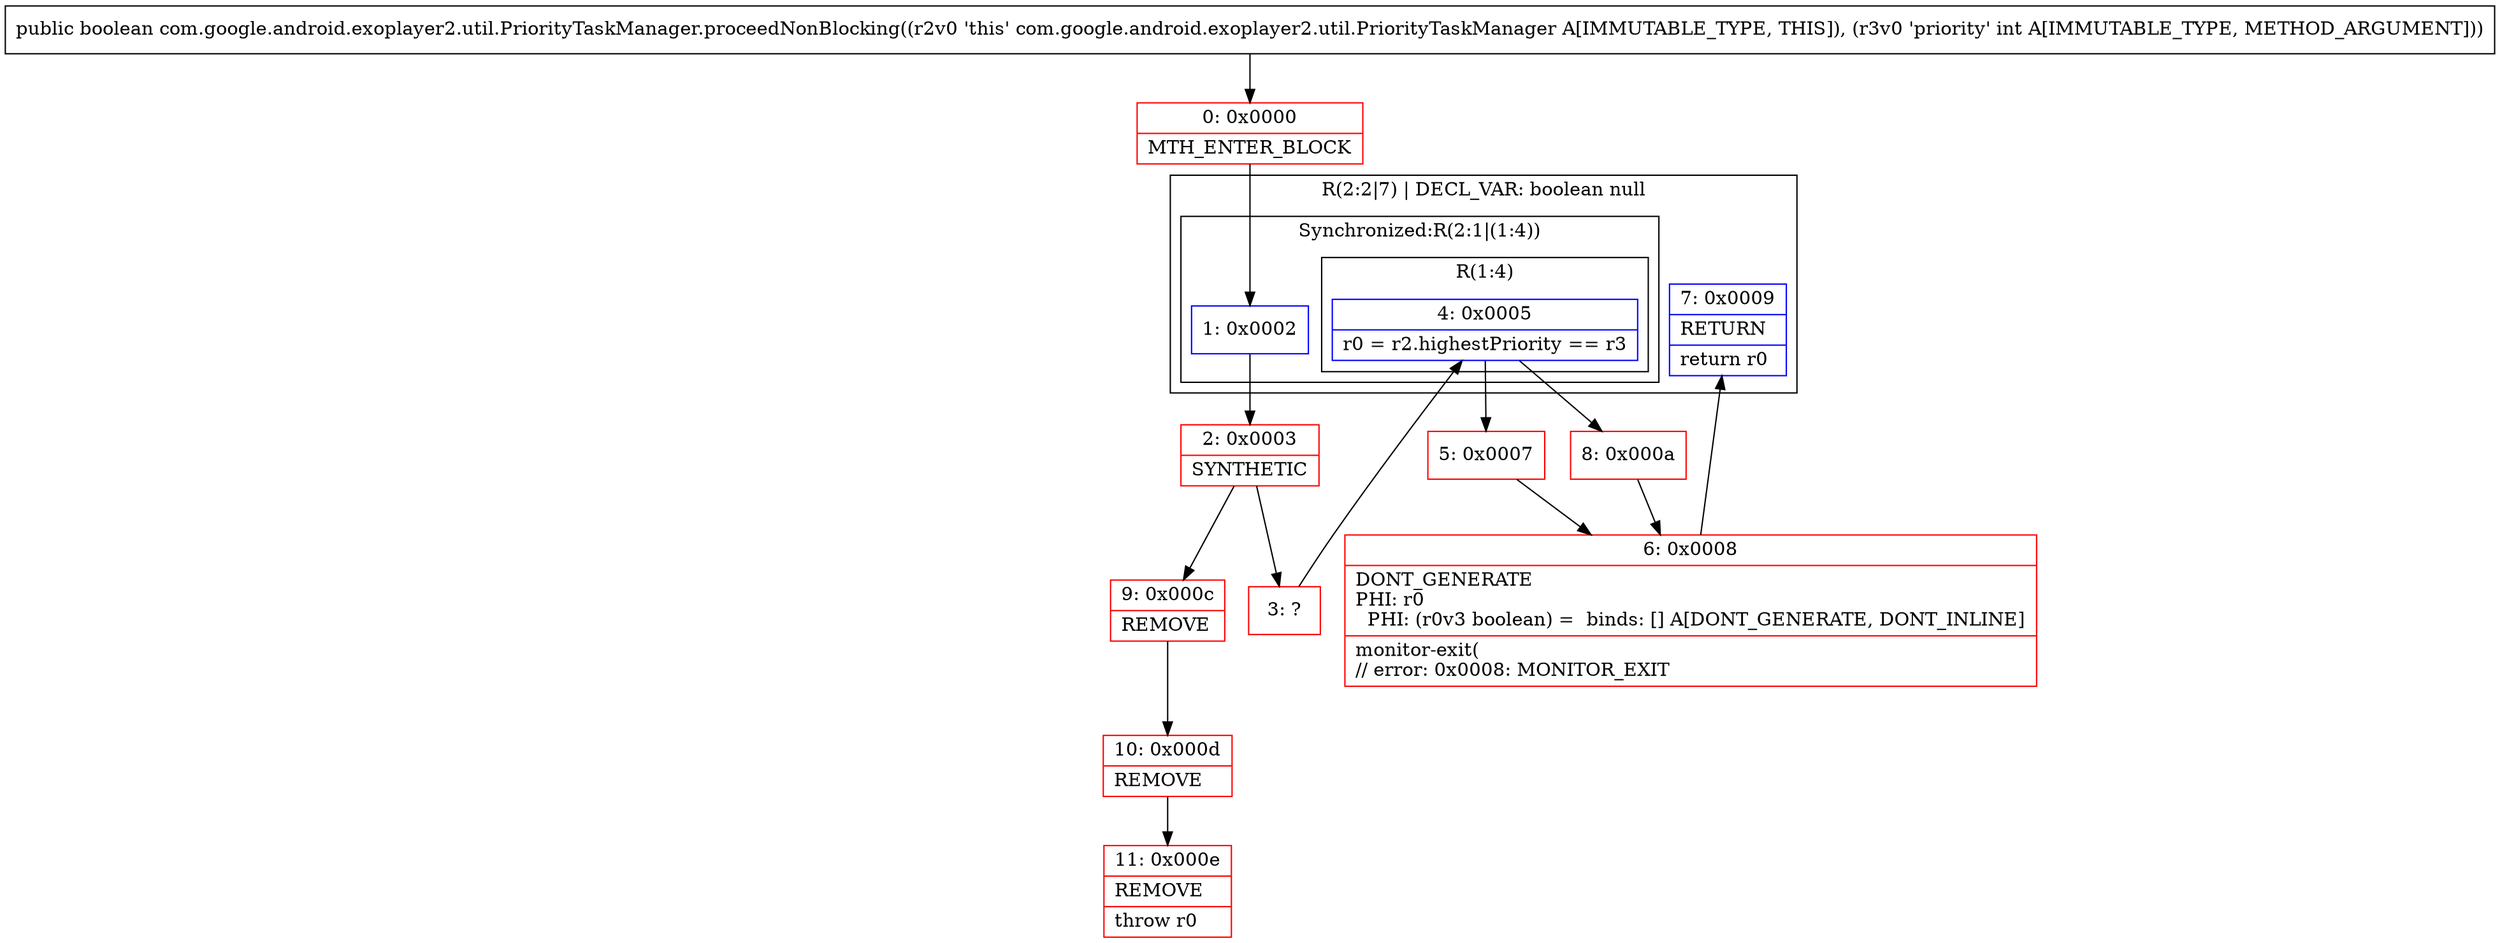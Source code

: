 digraph "CFG forcom.google.android.exoplayer2.util.PriorityTaskManager.proceedNonBlocking(I)Z" {
subgraph cluster_Region_1122764151 {
label = "R(2:2|7) | DECL_VAR: boolean null\l";
node [shape=record,color=blue];
subgraph cluster_SynchronizedRegion_664419081 {
label = "Synchronized:R(2:1|(1:4))";
node [shape=record,color=blue];
Node_1 [shape=record,label="{1\:\ 0x0002}"];
subgraph cluster_Region_1391043526 {
label = "R(1:4)";
node [shape=record,color=blue];
Node_4 [shape=record,label="{4\:\ 0x0005|r0 = r2.highestPriority == r3\l}"];
}
}
Node_7 [shape=record,label="{7\:\ 0x0009|RETURN\l|return r0\l}"];
}
Node_0 [shape=record,color=red,label="{0\:\ 0x0000|MTH_ENTER_BLOCK\l}"];
Node_2 [shape=record,color=red,label="{2\:\ 0x0003|SYNTHETIC\l}"];
Node_3 [shape=record,color=red,label="{3\:\ ?}"];
Node_5 [shape=record,color=red,label="{5\:\ 0x0007}"];
Node_6 [shape=record,color=red,label="{6\:\ 0x0008|DONT_GENERATE\lPHI: r0 \l  PHI: (r0v3 boolean) =  binds: [] A[DONT_GENERATE, DONT_INLINE]\l|monitor\-exit(\l\/\/ error: 0x0008: MONITOR_EXIT  \l}"];
Node_8 [shape=record,color=red,label="{8\:\ 0x000a}"];
Node_9 [shape=record,color=red,label="{9\:\ 0x000c|REMOVE\l}"];
Node_10 [shape=record,color=red,label="{10\:\ 0x000d|REMOVE\l}"];
Node_11 [shape=record,color=red,label="{11\:\ 0x000e|REMOVE\l|throw r0\l}"];
MethodNode[shape=record,label="{public boolean com.google.android.exoplayer2.util.PriorityTaskManager.proceedNonBlocking((r2v0 'this' com.google.android.exoplayer2.util.PriorityTaskManager A[IMMUTABLE_TYPE, THIS]), (r3v0 'priority' int A[IMMUTABLE_TYPE, METHOD_ARGUMENT])) }"];
MethodNode -> Node_0;
Node_1 -> Node_2;
Node_4 -> Node_5;
Node_4 -> Node_8;
Node_0 -> Node_1;
Node_2 -> Node_3;
Node_2 -> Node_9;
Node_3 -> Node_4;
Node_5 -> Node_6;
Node_6 -> Node_7;
Node_8 -> Node_6;
Node_9 -> Node_10;
Node_10 -> Node_11;
}

